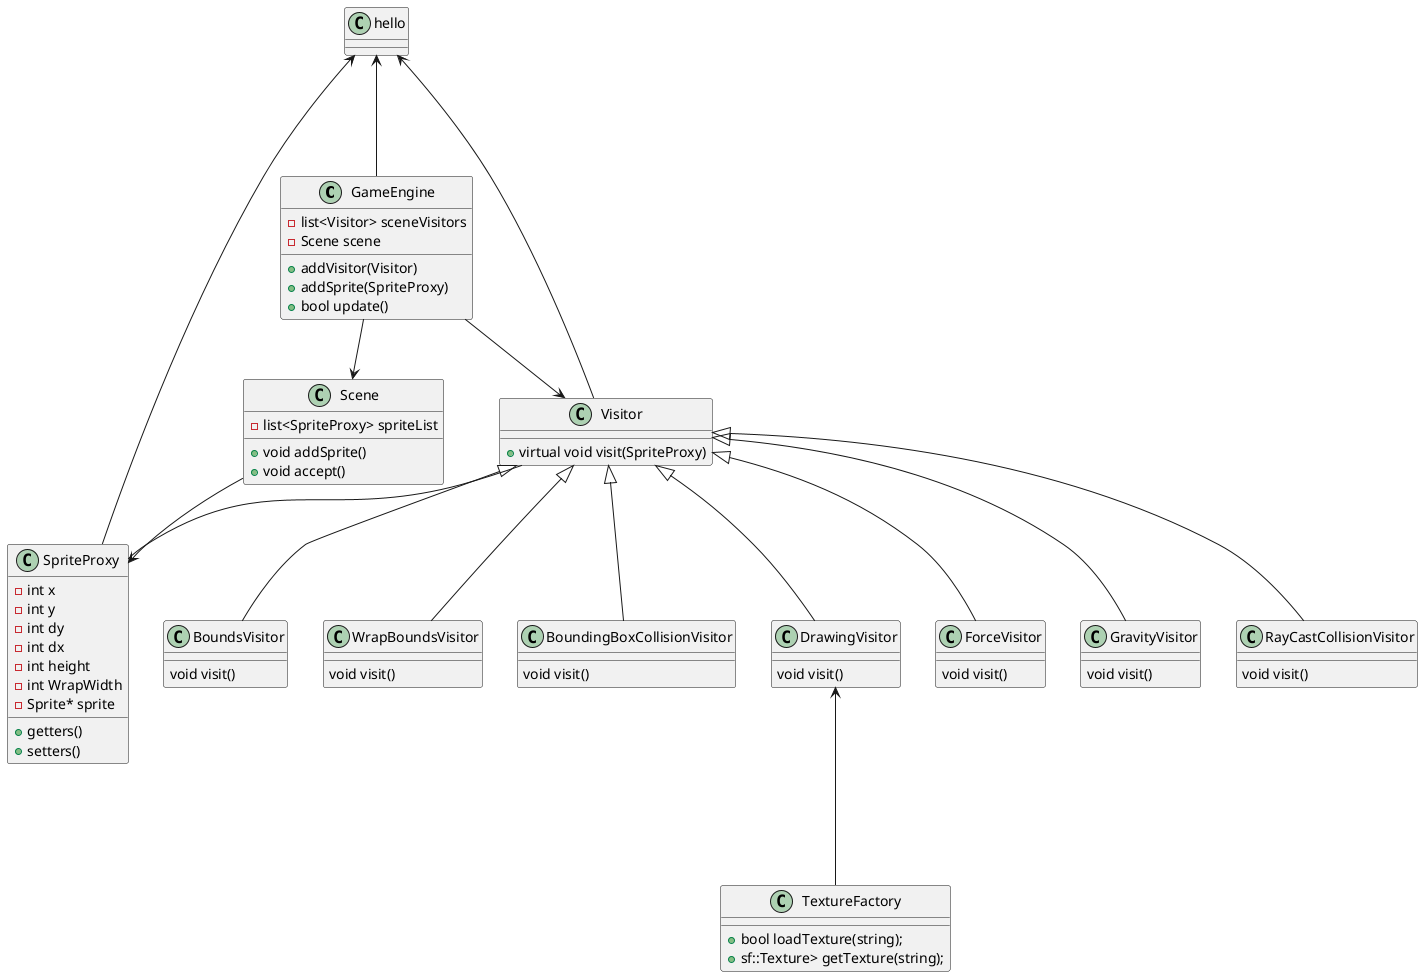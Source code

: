 @startuml FinalProject
class GameEngine {
    -list<Visitor> sceneVisitors
    -Scene scene
    +addVisitor(Visitor)
    +addSprite(SpriteProxy)
    +bool update()
}
class Scene{
    -list<SpriteProxy> spriteList
    +void addSprite()
    +void accept()
}
class TextureFactory{
        +bool loadTexture(string);
        +sf::Texture> getTexture(string);
}
class SpriteProxy{
    -int x
    -int y
    -int dy
    -int dx
    -int height
    -int WrapWidth
    -Sprite* sprite

    +getters()
    +setters()
}
class Visitor{
    +virtual void visit(SpriteProxy)
}
class BoundsVisitor{
    void visit()
}
class WrapBoundsVisitor{
    void visit()
    }
class BoundingBoxCollisionVisitor{
    void visit()
    }
class DrawingVisitor{
    void visit()
    }
class ForceVisitor{
    void visit()
    }
class GravityVisitor{
    void visit()
    }
class RayCastCollisionVisitor{
    void visit()
    }
GameEngine --> Visitor
GameEngine --> Scene
Scene --> SpriteProxy
Visitor -- SpriteProxy
Visitor <|-- ForceVisitor
Visitor <|-- GravityVisitor
Visitor <|-- BoundsVisitor
Visitor <|-- WrapBoundsVisitor
Visitor <|-- BoundingBoxCollisionVisitor
Visitor <|-- RayCastCollisionVisitor
Visitor <|-- DrawingVisitor
DrawingVisitor <--- TextureFactory
hello <--- GameEngine
hello <--- Visitor
hello <--- SpriteProxy
@enduml